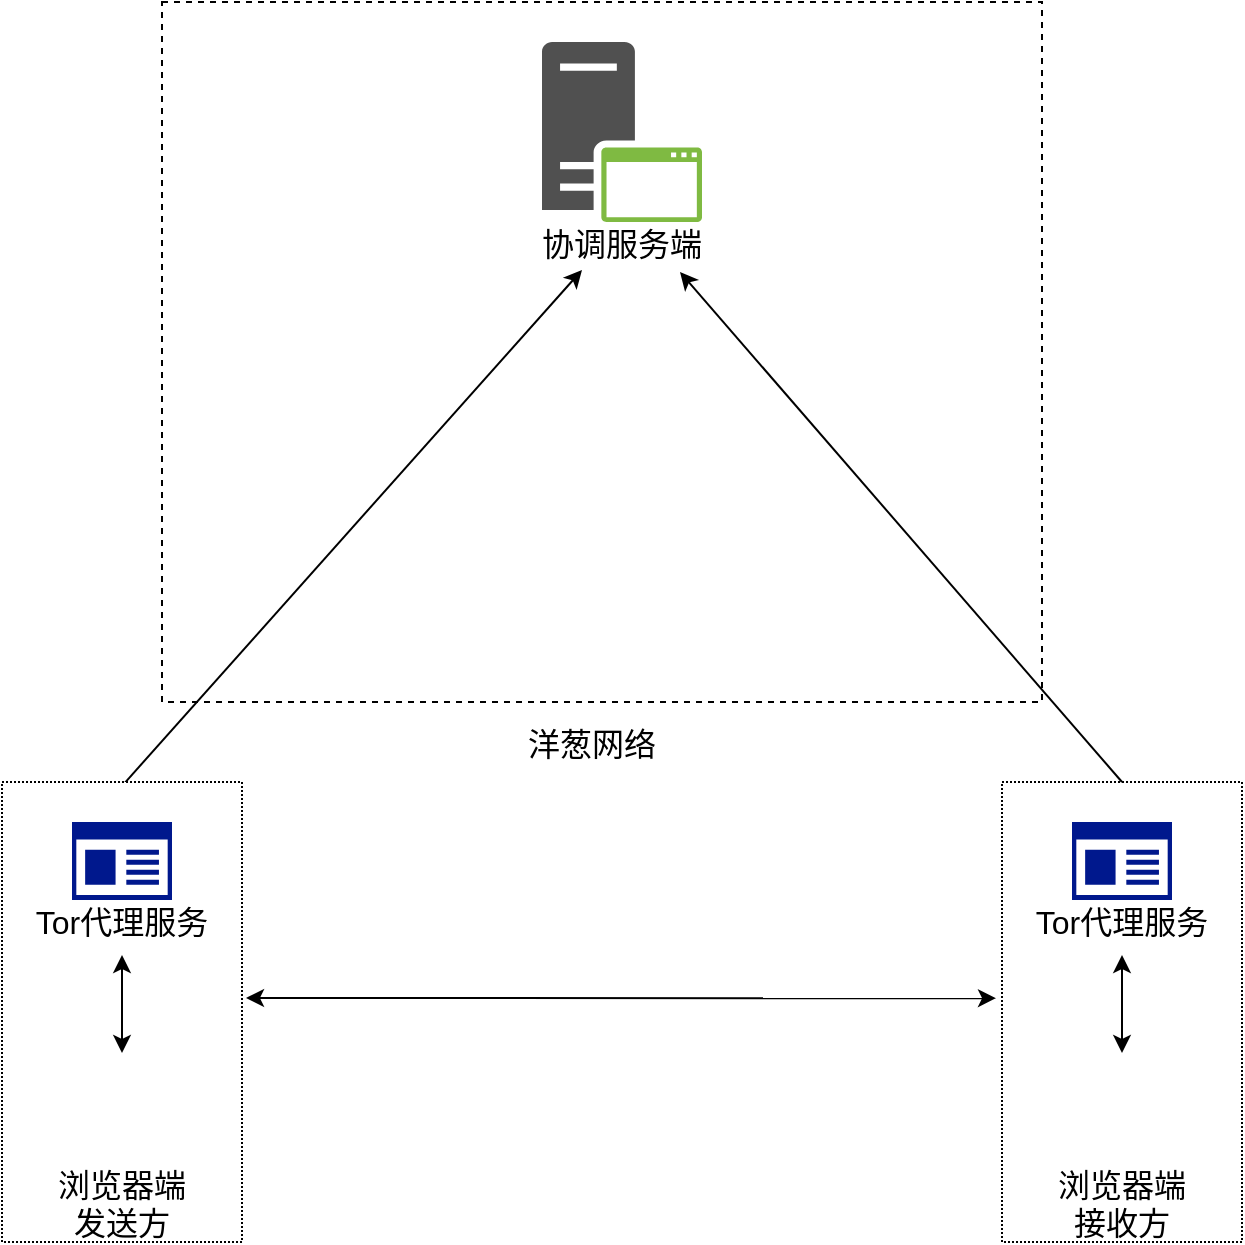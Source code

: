 <mxfile version="14.6.12" type="github"><diagram id="OCHjULSu1DyBYGUDZAkZ" name="Page-1"><mxGraphModel dx="899" dy="589" grid="1" gridSize="10" guides="1" tooltips="1" connect="0" arrows="1" fold="1" page="1" pageScale="1" pageWidth="827" pageHeight="1169" math="0" shadow="0"><root><mxCell id="0"/><mxCell id="1" parent="0"/><mxCell id="9-z5hyXyrFVvHmD_KuJB-18" value="" style="rounded=0;whiteSpace=wrap;fontSize=16;dashed=1;" parent="1" vertex="1"><mxGeometry x="400" y="360" width="440" height="350" as="geometry"/></mxCell><mxCell id="c0s-1U45BDCgnt8DzCzi-21" value="" style="shape=image;verticalAlign=top;verticalLabelPosition=bottom;labelBackgroundColor=#ffffff;imageAspect=0;aspect=fixed;image=https://cdn0.iconfinder.com/data/icons/flat-round-system/512/tor-128.png;fontSize=16;" parent="1" vertex="1"><mxGeometry x="430" y="515" width="40" height="40" as="geometry"/></mxCell><mxCell id="c0s-1U45BDCgnt8DzCzi-58" value="洋葱网络" style="text;align=center;verticalAlign=middle;resizable=0;points=[];autosize=1;fontSize=16;" parent="1" vertex="1"><mxGeometry x="575" y="720" width="80" height="20" as="geometry"/></mxCell><mxCell id="9-z5hyXyrFVvHmD_KuJB-23" value="" style="shape=image;verticalAlign=top;verticalLabelPosition=bottom;labelBackgroundColor=#ffffff;imageAspect=0;aspect=fixed;image=https://cdn0.iconfinder.com/data/icons/flat-round-system/512/tor-128.png;fontSize=16;" parent="1" vertex="1"><mxGeometry x="490" y="640" width="40" height="40" as="geometry"/></mxCell><mxCell id="ASuX-T2_M9IP5Rfn4ODh-6" style="rounded=0;orthogonalLoop=1;jettySize=auto;html=1;entryX=0.3;entryY=1.2;entryDx=0;entryDy=0;entryPerimeter=0;exitX=0.508;exitY=0.004;exitDx=0;exitDy=0;exitPerimeter=0;" edge="1" parent="1" source="3aFzCoHox-xoftAFMv3z-1" target="ASuX-T2_M9IP5Rfn4ODh-2"><mxGeometry relative="1" as="geometry"/></mxCell><mxCell id="3aFzCoHox-xoftAFMv3z-1" value="" style="rounded=0;whiteSpace=wrap;dashed=1;dashPattern=1 1;fontSize=16;" parent="1" vertex="1"><mxGeometry x="320" y="750" width="120" height="230" as="geometry"/></mxCell><mxCell id="3aFzCoHox-xoftAFMv3z-5" value="" style="aspect=fixed;pointerEvents=1;shadow=0;dashed=0;strokeColor=none;labelPosition=center;verticalLabelPosition=bottom;verticalAlign=top;align=center;fillColor=#00188D;shape=mxgraph.mscae.enterprise.app_generic;fontSize=16;" parent="1" vertex="1"><mxGeometry x="355" y="770" width="50" height="39" as="geometry"/></mxCell><mxCell id="3aFzCoHox-xoftAFMv3z-6" value="Tor代理服务" style="text;align=center;verticalAlign=middle;resizable=0;points=[];autosize=1;fontSize=16;" parent="1" vertex="1"><mxGeometry x="330" y="809" width="100" height="20" as="geometry"/></mxCell><mxCell id="3aFzCoHox-xoftAFMv3z-12" value="" style="rounded=0;orthogonalLoop=1;jettySize=auto;fontSize=16;startArrow=classic;startFill=1;" parent="1" edge="1"><mxGeometry x="325" y="665.5" as="geometry"><mxPoint x="380" y="885.5" as="sourcePoint"/><mxPoint x="380" y="836.5" as="targetPoint"/></mxGeometry></mxCell><mxCell id="T7WeoSZBhTSac08RslKe-20" value="" style="shape=image;verticalAlign=top;verticalLabelPosition=bottom;labelBackgroundColor=#ffffff;imageAspect=0;aspect=fixed;image=https://cdn1.iconfinder.com/data/icons/logotypes/32/chrome-128.png;fontSize=16;" parent="1" vertex="1"><mxGeometry x="355" y="890" width="50" height="50" as="geometry"/></mxCell><mxCell id="T7WeoSZBhTSac08RslKe-21" value="浏览器端&#10;发送方" style="text;align=center;verticalAlign=middle;resizable=0;points=[];autosize=1;fontSize=16;" parent="1" vertex="1"><mxGeometry x="340" y="940" width="80" height="40" as="geometry"/></mxCell><mxCell id="T7WeoSZBhTSac08RslKe-30" value="" style="rounded=0;whiteSpace=wrap;dashed=1;dashPattern=1 1;fontSize=16;" parent="1" vertex="1"><mxGeometry x="820" y="750" width="120" height="230" as="geometry"/></mxCell><mxCell id="T7WeoSZBhTSac08RslKe-31" value="" style="aspect=fixed;pointerEvents=1;shadow=0;dashed=0;strokeColor=none;labelPosition=center;verticalLabelPosition=bottom;verticalAlign=top;align=center;fillColor=#00188D;shape=mxgraph.mscae.enterprise.app_generic;fontSize=16;" parent="1" vertex="1"><mxGeometry x="855" y="770" width="50" height="39" as="geometry"/></mxCell><mxCell id="T7WeoSZBhTSac08RslKe-32" value="Tor代理服务" style="text;align=center;verticalAlign=middle;resizable=0;points=[];autosize=1;fontSize=16;" parent="1" vertex="1"><mxGeometry x="830" y="809" width="100" height="20" as="geometry"/></mxCell><mxCell id="T7WeoSZBhTSac08RslKe-33" value="" style="rounded=0;orthogonalLoop=1;jettySize=auto;fontSize=16;startArrow=classic;startFill=1;" parent="1" edge="1"><mxGeometry x="825" y="665.5" as="geometry"><mxPoint x="880" y="885.5" as="sourcePoint"/><mxPoint x="880" y="836.5" as="targetPoint"/></mxGeometry></mxCell><mxCell id="T7WeoSZBhTSac08RslKe-34" value="" style="shape=image;verticalAlign=top;verticalLabelPosition=bottom;labelBackgroundColor=#ffffff;imageAspect=0;aspect=fixed;image=https://cdn1.iconfinder.com/data/icons/logotypes/32/chrome-128.png;fontSize=16;" parent="1" vertex="1"><mxGeometry x="855" y="890" width="50" height="50" as="geometry"/></mxCell><mxCell id="T7WeoSZBhTSac08RslKe-35" value="浏览器端&#10;接收方" style="text;align=center;verticalAlign=middle;resizable=0;points=[];autosize=1;fontSize=16;" parent="1" vertex="1"><mxGeometry x="840" y="940" width="80" height="40" as="geometry"/></mxCell><mxCell id="T7WeoSZBhTSac08RslKe-39" value="" style="shape=image;verticalAlign=top;verticalLabelPosition=bottom;labelBackgroundColor=#ffffff;imageAspect=0;aspect=fixed;image=https://cdn0.iconfinder.com/data/icons/flat-round-system/512/tor-128.png;fontSize=16;" parent="1" vertex="1"><mxGeometry x="777" y="480" width="40" height="40" as="geometry"/></mxCell><mxCell id="T7WeoSZBhTSac08RslKe-41" value="" style="shape=image;verticalAlign=top;verticalLabelPosition=bottom;labelBackgroundColor=#ffffff;imageAspect=0;aspect=fixed;image=https://cdn0.iconfinder.com/data/icons/flat-round-system/512/tor-128.png;fontSize=16;" parent="1" vertex="1"><mxGeometry x="590" y="625" width="40" height="40" as="geometry"/></mxCell><mxCell id="T7WeoSZBhTSac08RslKe-42" value="" style="shape=image;verticalAlign=top;verticalLabelPosition=bottom;labelBackgroundColor=#ffffff;imageAspect=0;aspect=fixed;image=https://cdn0.iconfinder.com/data/icons/flat-round-system/512/tor-128.png;fontSize=16;" parent="1" vertex="1"><mxGeometry x="710" y="650" width="40" height="40" as="geometry"/></mxCell><mxCell id="T7WeoSZBhTSac08RslKe-43" value="" style="shape=image;verticalAlign=top;verticalLabelPosition=bottom;labelBackgroundColor=#ffffff;imageAspect=0;aspect=fixed;image=https://cdn0.iconfinder.com/data/icons/flat-round-system/512/tor-128.png;fontSize=16;" parent="1" vertex="1"><mxGeometry x="770" y="585" width="40" height="40" as="geometry"/></mxCell><mxCell id="T7WeoSZBhTSac08RslKe-44" value="" style="shape=image;verticalAlign=top;verticalLabelPosition=bottom;labelBackgroundColor=#ffffff;imageAspect=0;aspect=fixed;image=https://cdn0.iconfinder.com/data/icons/flat-round-system/512/tor-128.png;fontSize=16;" parent="1" vertex="1"><mxGeometry x="630" y="540" width="40" height="40" as="geometry"/></mxCell><mxCell id="ASuX-T2_M9IP5Rfn4ODh-1" value="" style="pointerEvents=1;shadow=0;dashed=0;strokeColor=none;fillColor=#505050;labelPosition=center;verticalLabelPosition=bottom;verticalAlign=top;outlineConnect=0;align=center;shape=mxgraph.office.servers.application_server_green;fontSize=16;" vertex="1" parent="1"><mxGeometry x="590" y="380" width="80" height="90" as="geometry"/></mxCell><mxCell id="ASuX-T2_M9IP5Rfn4ODh-2" value="协调服务端" style="text;align=center;verticalAlign=middle;resizable=0;points=[];autosize=1;fontSize=16;" vertex="1" parent="1"><mxGeometry x="580" y="470" width="100" height="20" as="geometry"/></mxCell><mxCell id="ASuX-T2_M9IP5Rfn4ODh-4" value="" style="shape=image;verticalAlign=top;verticalLabelPosition=bottom;labelBackgroundColor=#ffffff;imageAspect=0;aspect=fixed;image=https://cdn0.iconfinder.com/data/icons/flat-round-system/512/tor-128.png;fontSize=16;" vertex="1" parent="1"><mxGeometry x="700" y="380" width="40" height="40" as="geometry"/></mxCell><mxCell id="ASuX-T2_M9IP5Rfn4ODh-5" value="" style="shape=image;verticalAlign=top;verticalLabelPosition=bottom;labelBackgroundColor=#ffffff;imageAspect=0;aspect=fixed;image=https://cdn0.iconfinder.com/data/icons/flat-round-system/512/tor-128.png;fontSize=16;" vertex="1" parent="1"><mxGeometry x="520" y="440" width="40" height="40" as="geometry"/></mxCell><mxCell id="ASuX-T2_M9IP5Rfn4ODh-7" style="rounded=0;orthogonalLoop=1;jettySize=auto;html=1;entryX=0.79;entryY=1.25;entryDx=0;entryDy=0;entryPerimeter=0;exitX=0.5;exitY=0;exitDx=0;exitDy=0;exitPerimeter=0;" edge="1" parent="1" source="T7WeoSZBhTSac08RslKe-30" target="ASuX-T2_M9IP5Rfn4ODh-2"><mxGeometry relative="1" as="geometry"><mxPoint x="390.96" y="760.92" as="sourcePoint"/><mxPoint x="651" y="499" as="targetPoint"/></mxGeometry></mxCell><mxCell id="ASuX-T2_M9IP5Rfn4ODh-8" style="rounded=0;orthogonalLoop=1;jettySize=auto;html=1;entryX=-0.025;entryY=0.47;entryDx=0;entryDy=0;entryPerimeter=0;startArrow=classic;startFill=1;" edge="1" parent="1" target="T7WeoSZBhTSac08RslKe-30"><mxGeometry relative="1" as="geometry"><mxPoint x="442" y="858" as="sourcePoint"/><mxPoint x="816" y="786" as="targetPoint"/></mxGeometry></mxCell></root></mxGraphModel></diagram></mxfile>